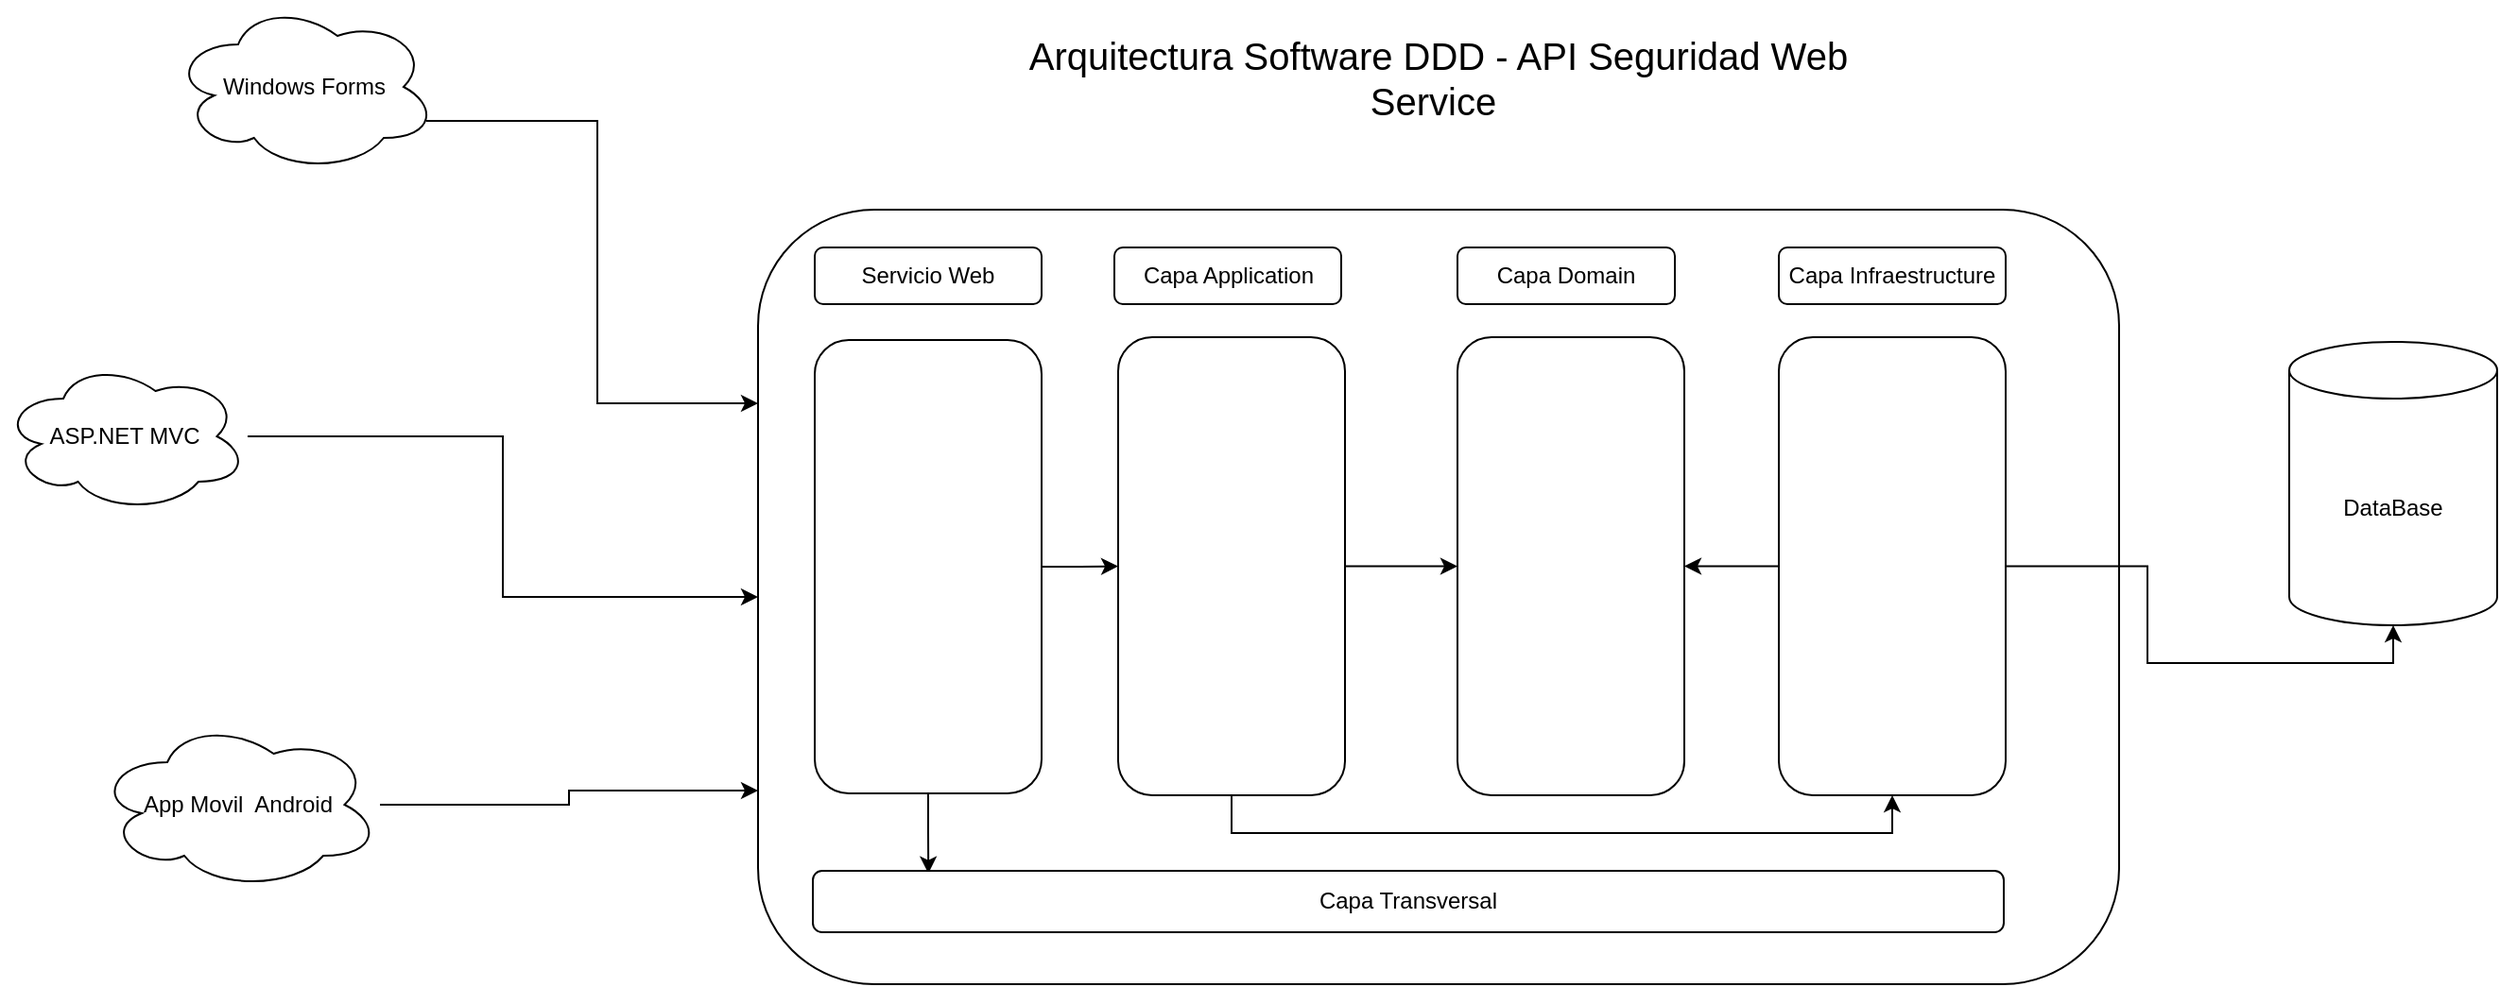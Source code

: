 <mxfile version="20.7.4" type="device"><diagram id="6M-5Oik6_crpt7xuz1OY" name="Página-1"><mxGraphModel dx="1877" dy="573" grid="1" gridSize="10" guides="1" tooltips="1" connect="1" arrows="1" fold="1" page="1" pageScale="1" pageWidth="827" pageHeight="1169" math="0" shadow="0"><root><mxCell id="0"/><mxCell id="1" parent="0"/><mxCell id="9isic6gm14NoVwaEcgmX-1" value="" style="rounded=1;whiteSpace=wrap;html=1;" vertex="1" parent="1"><mxGeometry x="70" y="160" width="720" height="410" as="geometry"/></mxCell><mxCell id="9isic6gm14NoVwaEcgmX-16" style="edgeStyle=orthogonalEdgeStyle;rounded=0;orthogonalLoop=1;jettySize=auto;html=1;exitX=0.96;exitY=0.7;exitDx=0;exitDy=0;exitPerimeter=0;entryX=0;entryY=0.25;entryDx=0;entryDy=0;fontSize=12;" edge="1" parent="1" source="9isic6gm14NoVwaEcgmX-2" target="9isic6gm14NoVwaEcgmX-1"><mxGeometry relative="1" as="geometry"/></mxCell><mxCell id="9isic6gm14NoVwaEcgmX-2" value="Windows Forms" style="ellipse;shape=cloud;whiteSpace=wrap;html=1;" vertex="1" parent="1"><mxGeometry x="-240" y="50" width="140" height="90" as="geometry"/></mxCell><mxCell id="9isic6gm14NoVwaEcgmX-15" style="edgeStyle=orthogonalEdgeStyle;rounded=0;orthogonalLoop=1;jettySize=auto;html=1;entryX=0;entryY=0.5;entryDx=0;entryDy=0;fontSize=12;" edge="1" parent="1" source="9isic6gm14NoVwaEcgmX-3" target="9isic6gm14NoVwaEcgmX-1"><mxGeometry relative="1" as="geometry"/></mxCell><mxCell id="9isic6gm14NoVwaEcgmX-3" value="ASP.NET MVC" style="ellipse;shape=cloud;whiteSpace=wrap;html=1;" vertex="1" parent="1"><mxGeometry x="-330" y="240" width="130" height="80" as="geometry"/></mxCell><mxCell id="9isic6gm14NoVwaEcgmX-14" style="edgeStyle=orthogonalEdgeStyle;rounded=0;orthogonalLoop=1;jettySize=auto;html=1;entryX=0;entryY=0.75;entryDx=0;entryDy=0;fontSize=12;" edge="1" parent="1" source="9isic6gm14NoVwaEcgmX-4" target="9isic6gm14NoVwaEcgmX-1"><mxGeometry relative="1" as="geometry"/></mxCell><mxCell id="9isic6gm14NoVwaEcgmX-4" value="App Movil&amp;nbsp; Android&lt;br&gt;" style="ellipse;shape=cloud;whiteSpace=wrap;html=1;" vertex="1" parent="1"><mxGeometry x="-280" y="430" width="150" height="90" as="geometry"/></mxCell><mxCell id="9isic6gm14NoVwaEcgmX-5" value="Arquitectura Software DDD - API Seguridad Web Service&amp;nbsp;" style="text;html=1;strokeColor=none;fillColor=none;align=center;verticalAlign=middle;whiteSpace=wrap;rounded=0;fontSize=20;" vertex="1" parent="1"><mxGeometry x="210" y="70" width="440" height="40" as="geometry"/></mxCell><mxCell id="9isic6gm14NoVwaEcgmX-23" style="edgeStyle=orthogonalEdgeStyle;rounded=0;orthogonalLoop=1;jettySize=auto;html=1;entryX=0;entryY=0.5;entryDx=0;entryDy=0;fontSize=12;" edge="1" parent="1" source="9isic6gm14NoVwaEcgmX-6" target="9isic6gm14NoVwaEcgmX-7"><mxGeometry relative="1" as="geometry"/></mxCell><mxCell id="9isic6gm14NoVwaEcgmX-25" style="edgeStyle=orthogonalEdgeStyle;rounded=0;orthogonalLoop=1;jettySize=auto;html=1;exitX=0.5;exitY=1;exitDx=0;exitDy=0;entryX=0.097;entryY=0.042;entryDx=0;entryDy=0;entryPerimeter=0;fontSize=12;" edge="1" parent="1" source="9isic6gm14NoVwaEcgmX-6" target="9isic6gm14NoVwaEcgmX-11"><mxGeometry relative="1" as="geometry"/></mxCell><mxCell id="9isic6gm14NoVwaEcgmX-6" value="" style="rounded=1;whiteSpace=wrap;html=1;fontSize=20;" vertex="1" parent="1"><mxGeometry x="100" y="229" width="120" height="240" as="geometry"/></mxCell><mxCell id="9isic6gm14NoVwaEcgmX-29" style="edgeStyle=orthogonalEdgeStyle;rounded=0;orthogonalLoop=1;jettySize=auto;html=1;exitX=0.5;exitY=1;exitDx=0;exitDy=0;entryX=0.5;entryY=1;entryDx=0;entryDy=0;fontSize=12;shadow=0;" edge="1" parent="1" source="9isic6gm14NoVwaEcgmX-7" target="9isic6gm14NoVwaEcgmX-10"><mxGeometry relative="1" as="geometry"/></mxCell><mxCell id="9isic6gm14NoVwaEcgmX-33" style="edgeStyle=orthogonalEdgeStyle;rounded=0;orthogonalLoop=1;jettySize=auto;html=1;exitX=1;exitY=0.5;exitDx=0;exitDy=0;entryX=0;entryY=0.5;entryDx=0;entryDy=0;fontSize=12;" edge="1" parent="1" source="9isic6gm14NoVwaEcgmX-7" target="9isic6gm14NoVwaEcgmX-9"><mxGeometry relative="1" as="geometry"/></mxCell><mxCell id="9isic6gm14NoVwaEcgmX-7" value="" style="rounded=1;whiteSpace=wrap;html=1;fontSize=20;" vertex="1" parent="1"><mxGeometry x="260.5" y="227.5" width="120" height="242.5" as="geometry"/></mxCell><mxCell id="9isic6gm14NoVwaEcgmX-9" value="" style="rounded=1;whiteSpace=wrap;html=1;fontSize=20;" vertex="1" parent="1"><mxGeometry x="440" y="227.5" width="120" height="242.5" as="geometry"/></mxCell><mxCell id="9isic6gm14NoVwaEcgmX-31" style="edgeStyle=orthogonalEdgeStyle;rounded=0;orthogonalLoop=1;jettySize=auto;html=1;exitX=1;exitY=0.5;exitDx=0;exitDy=0;entryX=0.5;entryY=1;entryDx=0;entryDy=0;entryPerimeter=0;fontSize=12;" edge="1" parent="1" source="9isic6gm14NoVwaEcgmX-10" target="9isic6gm14NoVwaEcgmX-30"><mxGeometry relative="1" as="geometry"/></mxCell><mxCell id="9isic6gm14NoVwaEcgmX-34" style="edgeStyle=orthogonalEdgeStyle;rounded=0;orthogonalLoop=1;jettySize=auto;html=1;exitX=0;exitY=0.5;exitDx=0;exitDy=0;entryX=1;entryY=0.5;entryDx=0;entryDy=0;fontSize=12;" edge="1" parent="1" source="9isic6gm14NoVwaEcgmX-10" target="9isic6gm14NoVwaEcgmX-9"><mxGeometry relative="1" as="geometry"/></mxCell><mxCell id="9isic6gm14NoVwaEcgmX-10" value="" style="rounded=1;whiteSpace=wrap;html=1;fontSize=20;" vertex="1" parent="1"><mxGeometry x="610" y="227.5" width="120" height="242.5" as="geometry"/></mxCell><mxCell id="9isic6gm14NoVwaEcgmX-11" value="Capa Transversal" style="rounded=1;whiteSpace=wrap;html=1;fontSize=12;" vertex="1" parent="1"><mxGeometry x="99" y="510" width="630" height="32.5" as="geometry"/></mxCell><mxCell id="9isic6gm14NoVwaEcgmX-12" value="Servicio Web" style="rounded=1;whiteSpace=wrap;html=1;fontSize=12;" vertex="1" parent="1"><mxGeometry x="100" y="180" width="120" height="30" as="geometry"/></mxCell><mxCell id="9isic6gm14NoVwaEcgmX-13" value="Capa Application" style="rounded=1;whiteSpace=wrap;html=1;fontSize=12;" vertex="1" parent="1"><mxGeometry x="258.5" y="180" width="120" height="30" as="geometry"/></mxCell><mxCell id="9isic6gm14NoVwaEcgmX-17" value="Capa Domain" style="rounded=1;whiteSpace=wrap;html=1;fontSize=12;" vertex="1" parent="1"><mxGeometry x="440" y="180" width="115" height="30" as="geometry"/></mxCell><mxCell id="9isic6gm14NoVwaEcgmX-18" value="Capa Infraestructure" style="rounded=1;whiteSpace=wrap;html=1;fontSize=12;" vertex="1" parent="1"><mxGeometry x="610" y="180" width="120" height="30" as="geometry"/></mxCell><mxCell id="9isic6gm14NoVwaEcgmX-30" value="DataBase" style="shape=cylinder3;whiteSpace=wrap;html=1;boundedLbl=1;backgroundOutline=1;size=15;fontSize=12;" vertex="1" parent="1"><mxGeometry x="880" y="230" width="110" height="150" as="geometry"/></mxCell></root></mxGraphModel></diagram></mxfile>